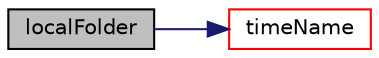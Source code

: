 digraph "localFolder"
{
 // LATEX_PDF_SIZE
  edge [fontname="Helvetica",fontsize="10",labelfontname="Helvetica",labelfontsize="10"];
  node [fontname="Helvetica",fontsize="10",shape=record];
  rankdir="LR";
  Node1 [label="localFolder",height=0.2,width=0.4,color="black", fillcolor="grey75", style="filled", fontcolor="black",tooltip=" "];
  Node1 -> Node2 [color="midnightblue",fontsize="10",style="solid",fontname="Helvetica"];
  Node2 [label="timeName",height=0.2,width=0.4,color="red", fillcolor="white", style="filled",URL="$classpFlow_1_1timeFolder.html#a56cdb164080a077145119f7a5d9e3783",tooltip=" "];
}
